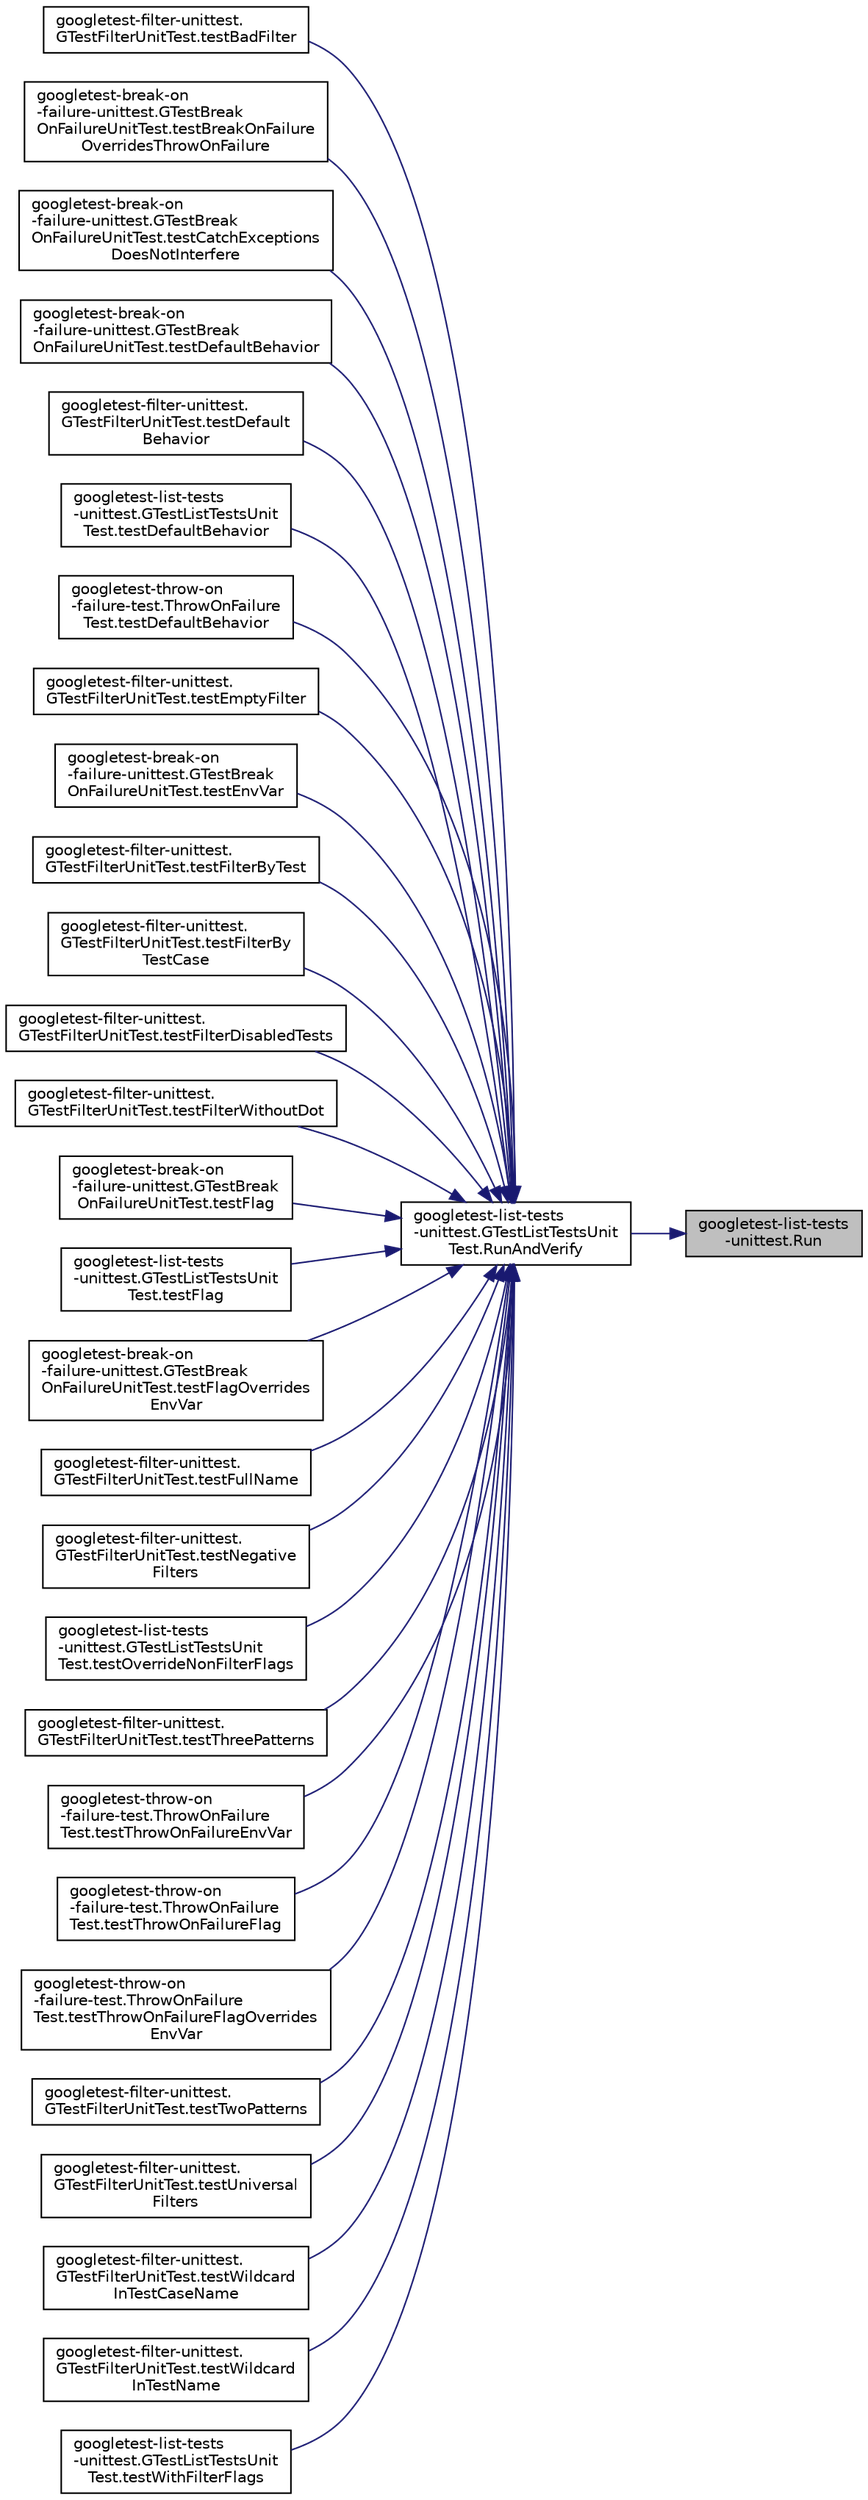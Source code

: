 digraph "googletest-list-tests-unittest.Run"
{
 // LATEX_PDF_SIZE
  bgcolor="transparent";
  edge [fontname="Helvetica",fontsize="10",labelfontname="Helvetica",labelfontsize="10"];
  node [fontname="Helvetica",fontsize="10",shape=record];
  rankdir="RL";
  Node1 [label="googletest-list-tests\l-unittest.Run",height=0.2,width=0.4,color="black", fillcolor="grey75", style="filled", fontcolor="black",tooltip=" "];
  Node1 -> Node2 [dir="back",color="midnightblue",fontsize="10",style="solid",fontname="Helvetica"];
  Node2 [label="googletest-list-tests\l-unittest.GTestListTestsUnit\lTest.RunAndVerify",height=0.2,width=0.4,color="black",URL="$classgoogletest-list-tests-unittest_1_1GTestListTestsUnitTest.html#a6630e10404717e8edd3df1439fb0d81c",tooltip=" "];
  Node2 -> Node3 [dir="back",color="midnightblue",fontsize="10",style="solid",fontname="Helvetica"];
  Node3 [label="googletest-filter-unittest.\lGTestFilterUnitTest.testBadFilter",height=0.2,width=0.4,color="black",URL="$classgoogletest-filter-unittest_1_1GTestFilterUnitTest.html#a06eb05518484509b13dc139aafd610ce",tooltip=" "];
  Node2 -> Node4 [dir="back",color="midnightblue",fontsize="10",style="solid",fontname="Helvetica"];
  Node4 [label="googletest-break-on\l-failure-unittest.GTestBreak\lOnFailureUnitTest.testBreakOnFailure\lOverridesThrowOnFailure",height=0.2,width=0.4,color="black",URL="$classgoogletest-break-on-failure-unittest_1_1GTestBreakOnFailureUnitTest.html#a75a96ff28298ed6901203f52684331b8",tooltip=" "];
  Node2 -> Node5 [dir="back",color="midnightblue",fontsize="10",style="solid",fontname="Helvetica"];
  Node5 [label="googletest-break-on\l-failure-unittest.GTestBreak\lOnFailureUnitTest.testCatchExceptions\lDoesNotInterfere",height=0.2,width=0.4,color="black",URL="$classgoogletest-break-on-failure-unittest_1_1GTestBreakOnFailureUnitTest.html#afe31b01f820ac3d69465db8c69490c2d",tooltip=" "];
  Node2 -> Node6 [dir="back",color="midnightblue",fontsize="10",style="solid",fontname="Helvetica"];
  Node6 [label="googletest-break-on\l-failure-unittest.GTestBreak\lOnFailureUnitTest.testDefaultBehavior",height=0.2,width=0.4,color="black",URL="$classgoogletest-break-on-failure-unittest_1_1GTestBreakOnFailureUnitTest.html#a68448a786ffe492e830d82ee1a22742e",tooltip=" "];
  Node2 -> Node7 [dir="back",color="midnightblue",fontsize="10",style="solid",fontname="Helvetica"];
  Node7 [label="googletest-filter-unittest.\lGTestFilterUnitTest.testDefault\lBehavior",height=0.2,width=0.4,color="black",URL="$classgoogletest-filter-unittest_1_1GTestFilterUnitTest.html#aeef08240778b82270e432ce3ab1186eb",tooltip=" "];
  Node2 -> Node8 [dir="back",color="midnightblue",fontsize="10",style="solid",fontname="Helvetica"];
  Node8 [label="googletest-list-tests\l-unittest.GTestListTestsUnit\lTest.testDefaultBehavior",height=0.2,width=0.4,color="black",URL="$classgoogletest-list-tests-unittest_1_1GTestListTestsUnitTest.html#aacba8c9eaef1b649ba40ede17218d0f1",tooltip=" "];
  Node2 -> Node9 [dir="back",color="midnightblue",fontsize="10",style="solid",fontname="Helvetica"];
  Node9 [label="googletest-throw-on\l-failure-test.ThrowOnFailure\lTest.testDefaultBehavior",height=0.2,width=0.4,color="black",URL="$classgoogletest-throw-on-failure-test_1_1ThrowOnFailureTest.html#a55494f56e9674d086077e82583e8f823",tooltip=" "];
  Node2 -> Node10 [dir="back",color="midnightblue",fontsize="10",style="solid",fontname="Helvetica"];
  Node10 [label="googletest-filter-unittest.\lGTestFilterUnitTest.testEmptyFilter",height=0.2,width=0.4,color="black",URL="$classgoogletest-filter-unittest_1_1GTestFilterUnitTest.html#aeaa447047f82973a4ef02e20d5cb2d19",tooltip=" "];
  Node2 -> Node11 [dir="back",color="midnightblue",fontsize="10",style="solid",fontname="Helvetica"];
  Node11 [label="googletest-break-on\l-failure-unittest.GTestBreak\lOnFailureUnitTest.testEnvVar",height=0.2,width=0.4,color="black",URL="$classgoogletest-break-on-failure-unittest_1_1GTestBreakOnFailureUnitTest.html#a8981e95089e39d0c06fe0dd02dcb9bb7",tooltip=" "];
  Node2 -> Node12 [dir="back",color="midnightblue",fontsize="10",style="solid",fontname="Helvetica"];
  Node12 [label="googletest-filter-unittest.\lGTestFilterUnitTest.testFilterByTest",height=0.2,width=0.4,color="black",URL="$classgoogletest-filter-unittest_1_1GTestFilterUnitTest.html#a5665345aa2e94412fd65b19bc5077342",tooltip=" "];
  Node2 -> Node13 [dir="back",color="midnightblue",fontsize="10",style="solid",fontname="Helvetica"];
  Node13 [label="googletest-filter-unittest.\lGTestFilterUnitTest.testFilterBy\lTestCase",height=0.2,width=0.4,color="black",URL="$classgoogletest-filter-unittest_1_1GTestFilterUnitTest.html#ac67334a27bf7aaf4d817d41e6bcd4469",tooltip=" "];
  Node2 -> Node14 [dir="back",color="midnightblue",fontsize="10",style="solid",fontname="Helvetica"];
  Node14 [label="googletest-filter-unittest.\lGTestFilterUnitTest.testFilterDisabledTests",height=0.2,width=0.4,color="black",URL="$classgoogletest-filter-unittest_1_1GTestFilterUnitTest.html#ada479753ed1c6007647252922f713ffc",tooltip=" "];
  Node2 -> Node15 [dir="back",color="midnightblue",fontsize="10",style="solid",fontname="Helvetica"];
  Node15 [label="googletest-filter-unittest.\lGTestFilterUnitTest.testFilterWithoutDot",height=0.2,width=0.4,color="black",URL="$classgoogletest-filter-unittest_1_1GTestFilterUnitTest.html#a3a7d87e91ab92004b55affc8a0f76305",tooltip=" "];
  Node2 -> Node16 [dir="back",color="midnightblue",fontsize="10",style="solid",fontname="Helvetica"];
  Node16 [label="googletest-break-on\l-failure-unittest.GTestBreak\lOnFailureUnitTest.testFlag",height=0.2,width=0.4,color="black",URL="$classgoogletest-break-on-failure-unittest_1_1GTestBreakOnFailureUnitTest.html#abb611980cd810b5d79e39c5973858a49",tooltip=" "];
  Node2 -> Node17 [dir="back",color="midnightblue",fontsize="10",style="solid",fontname="Helvetica"];
  Node17 [label="googletest-list-tests\l-unittest.GTestListTestsUnit\lTest.testFlag",height=0.2,width=0.4,color="black",URL="$classgoogletest-list-tests-unittest_1_1GTestListTestsUnitTest.html#a8f5b423963d862456348a8903ccdfade",tooltip=" "];
  Node2 -> Node18 [dir="back",color="midnightblue",fontsize="10",style="solid",fontname="Helvetica"];
  Node18 [label="googletest-break-on\l-failure-unittest.GTestBreak\lOnFailureUnitTest.testFlagOverrides\lEnvVar",height=0.2,width=0.4,color="black",URL="$classgoogletest-break-on-failure-unittest_1_1GTestBreakOnFailureUnitTest.html#ae6586983cbfbe7b25a5c406814148621",tooltip=" "];
  Node2 -> Node19 [dir="back",color="midnightblue",fontsize="10",style="solid",fontname="Helvetica"];
  Node19 [label="googletest-filter-unittest.\lGTestFilterUnitTest.testFullName",height=0.2,width=0.4,color="black",URL="$classgoogletest-filter-unittest_1_1GTestFilterUnitTest.html#a2fb67be78a3c92dcbae64479b220fe0f",tooltip=" "];
  Node2 -> Node20 [dir="back",color="midnightblue",fontsize="10",style="solid",fontname="Helvetica"];
  Node20 [label="googletest-filter-unittest.\lGTestFilterUnitTest.testNegative\lFilters",height=0.2,width=0.4,color="black",URL="$classgoogletest-filter-unittest_1_1GTestFilterUnitTest.html#a8484038c90290d2a4a50a3ab3601436e",tooltip=" "];
  Node2 -> Node21 [dir="back",color="midnightblue",fontsize="10",style="solid",fontname="Helvetica"];
  Node21 [label="googletest-list-tests\l-unittest.GTestListTestsUnit\lTest.testOverrideNonFilterFlags",height=0.2,width=0.4,color="black",URL="$classgoogletest-list-tests-unittest_1_1GTestListTestsUnitTest.html#a961396c3c2b8d22f6491beb5348594aa",tooltip=" "];
  Node2 -> Node22 [dir="back",color="midnightblue",fontsize="10",style="solid",fontname="Helvetica"];
  Node22 [label="googletest-filter-unittest.\lGTestFilterUnitTest.testThreePatterns",height=0.2,width=0.4,color="black",URL="$classgoogletest-filter-unittest_1_1GTestFilterUnitTest.html#aab0836fe1e7c7c6af6b8b94f08475d3b",tooltip=" "];
  Node2 -> Node23 [dir="back",color="midnightblue",fontsize="10",style="solid",fontname="Helvetica"];
  Node23 [label="googletest-throw-on\l-failure-test.ThrowOnFailure\lTest.testThrowOnFailureEnvVar",height=0.2,width=0.4,color="black",URL="$classgoogletest-throw-on-failure-test_1_1ThrowOnFailureTest.html#a8ab58ce03ffb9fa474a6c9282bb13021",tooltip=" "];
  Node2 -> Node24 [dir="back",color="midnightblue",fontsize="10",style="solid",fontname="Helvetica"];
  Node24 [label="googletest-throw-on\l-failure-test.ThrowOnFailure\lTest.testThrowOnFailureFlag",height=0.2,width=0.4,color="black",URL="$classgoogletest-throw-on-failure-test_1_1ThrowOnFailureTest.html#aeded6eb7d9c7e95f4d18768c4a767eaf",tooltip=" "];
  Node2 -> Node25 [dir="back",color="midnightblue",fontsize="10",style="solid",fontname="Helvetica"];
  Node25 [label="googletest-throw-on\l-failure-test.ThrowOnFailure\lTest.testThrowOnFailureFlagOverrides\lEnvVar",height=0.2,width=0.4,color="black",URL="$classgoogletest-throw-on-failure-test_1_1ThrowOnFailureTest.html#a18515553dbfe7b3e6ed6449fa81893c1",tooltip=" "];
  Node2 -> Node26 [dir="back",color="midnightblue",fontsize="10",style="solid",fontname="Helvetica"];
  Node26 [label="googletest-filter-unittest.\lGTestFilterUnitTest.testTwoPatterns",height=0.2,width=0.4,color="black",URL="$classgoogletest-filter-unittest_1_1GTestFilterUnitTest.html#a7b2e7e1424bd6be9cbd15a401017c442",tooltip=" "];
  Node2 -> Node27 [dir="back",color="midnightblue",fontsize="10",style="solid",fontname="Helvetica"];
  Node27 [label="googletest-filter-unittest.\lGTestFilterUnitTest.testUniversal\lFilters",height=0.2,width=0.4,color="black",URL="$classgoogletest-filter-unittest_1_1GTestFilterUnitTest.html#a6b3267ec5eb1a4d335d2f969d28329dd",tooltip=" "];
  Node2 -> Node28 [dir="back",color="midnightblue",fontsize="10",style="solid",fontname="Helvetica"];
  Node28 [label="googletest-filter-unittest.\lGTestFilterUnitTest.testWildcard\lInTestCaseName",height=0.2,width=0.4,color="black",URL="$classgoogletest-filter-unittest_1_1GTestFilterUnitTest.html#a6bc13581aeb86a199706fd2592b5b5e5",tooltip=" "];
  Node2 -> Node29 [dir="back",color="midnightblue",fontsize="10",style="solid",fontname="Helvetica"];
  Node29 [label="googletest-filter-unittest.\lGTestFilterUnitTest.testWildcard\lInTestName",height=0.2,width=0.4,color="black",URL="$classgoogletest-filter-unittest_1_1GTestFilterUnitTest.html#a57c51a39e4e5578dc6e0a0dd47c2875c",tooltip=" "];
  Node2 -> Node30 [dir="back",color="midnightblue",fontsize="10",style="solid",fontname="Helvetica"];
  Node30 [label="googletest-list-tests\l-unittest.GTestListTestsUnit\lTest.testWithFilterFlags",height=0.2,width=0.4,color="black",URL="$classgoogletest-list-tests-unittest_1_1GTestListTestsUnitTest.html#adb60d2295fee8ed4af2a5ee1a32e5778",tooltip=" "];
}
